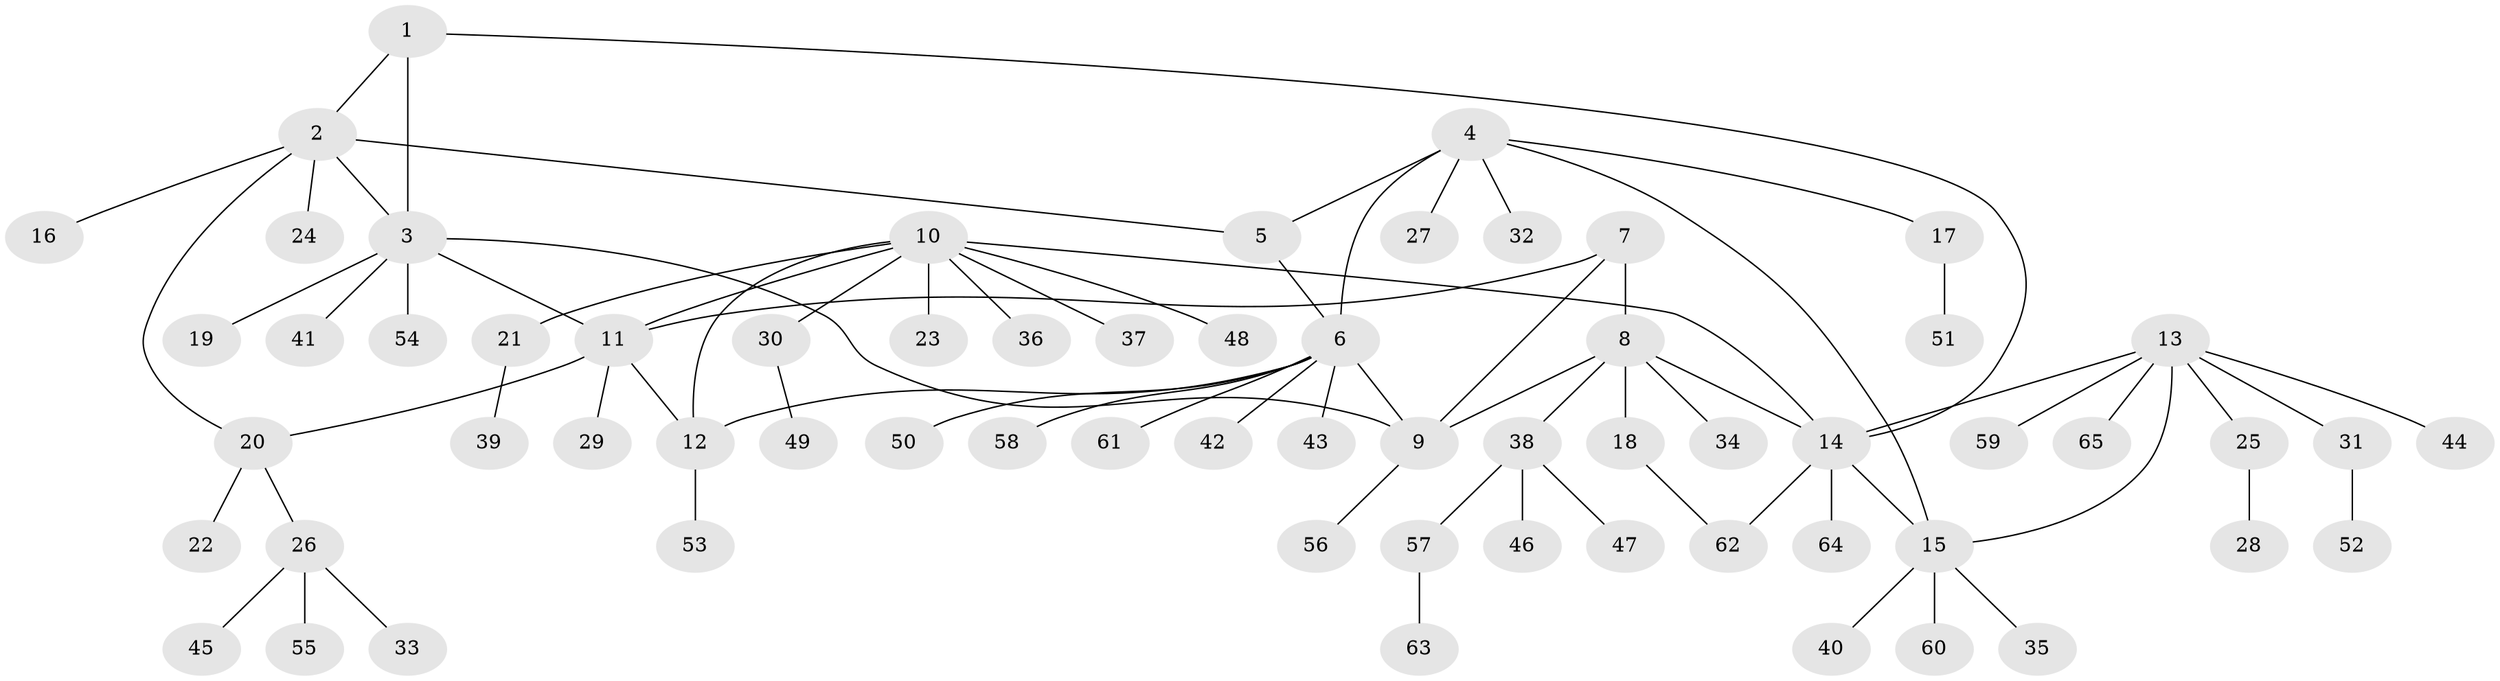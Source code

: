 // Generated by graph-tools (version 1.1) at 2025/02/03/09/25 03:02:39]
// undirected, 65 vertices, 77 edges
graph export_dot {
graph [start="1"]
  node [color=gray90,style=filled];
  1;
  2;
  3;
  4;
  5;
  6;
  7;
  8;
  9;
  10;
  11;
  12;
  13;
  14;
  15;
  16;
  17;
  18;
  19;
  20;
  21;
  22;
  23;
  24;
  25;
  26;
  27;
  28;
  29;
  30;
  31;
  32;
  33;
  34;
  35;
  36;
  37;
  38;
  39;
  40;
  41;
  42;
  43;
  44;
  45;
  46;
  47;
  48;
  49;
  50;
  51;
  52;
  53;
  54;
  55;
  56;
  57;
  58;
  59;
  60;
  61;
  62;
  63;
  64;
  65;
  1 -- 2;
  1 -- 3;
  1 -- 14;
  2 -- 3;
  2 -- 5;
  2 -- 16;
  2 -- 20;
  2 -- 24;
  3 -- 9;
  3 -- 11;
  3 -- 19;
  3 -- 41;
  3 -- 54;
  4 -- 5;
  4 -- 6;
  4 -- 15;
  4 -- 17;
  4 -- 27;
  4 -- 32;
  5 -- 6;
  6 -- 9;
  6 -- 12;
  6 -- 42;
  6 -- 43;
  6 -- 50;
  6 -- 58;
  6 -- 61;
  7 -- 8;
  7 -- 9;
  7 -- 11;
  8 -- 9;
  8 -- 14;
  8 -- 18;
  8 -- 34;
  8 -- 38;
  9 -- 56;
  10 -- 11;
  10 -- 12;
  10 -- 14;
  10 -- 21;
  10 -- 23;
  10 -- 30;
  10 -- 36;
  10 -- 37;
  10 -- 48;
  11 -- 12;
  11 -- 20;
  11 -- 29;
  12 -- 53;
  13 -- 14;
  13 -- 15;
  13 -- 25;
  13 -- 31;
  13 -- 44;
  13 -- 59;
  13 -- 65;
  14 -- 15;
  14 -- 62;
  14 -- 64;
  15 -- 35;
  15 -- 40;
  15 -- 60;
  17 -- 51;
  18 -- 62;
  20 -- 22;
  20 -- 26;
  21 -- 39;
  25 -- 28;
  26 -- 33;
  26 -- 45;
  26 -- 55;
  30 -- 49;
  31 -- 52;
  38 -- 46;
  38 -- 47;
  38 -- 57;
  57 -- 63;
}
